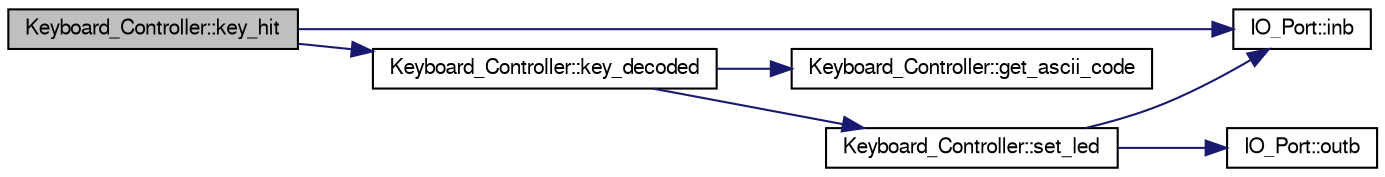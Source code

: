 digraph G
{
  bgcolor="transparent";
  edge [fontname="FreeSans",fontsize="10",labelfontname="FreeSans",labelfontsize="10"];
  node [fontname="FreeSans",fontsize="10",shape=record];
  rankdir=LR;
  Node1 [label="Keyboard_Controller::key_hit",height=0.2,width=0.4,color="black", fillcolor="grey75", style="filled" fontcolor="black"];
  Node1 -> Node2 [color="midnightblue",fontsize="10",style="solid",fontname="FreeSans"];
  Node2 [label="IO_Port::inb",height=0.2,width=0.4,color="black",URL="$classIO__Port.html#a77b7915e167487c31150a4c4b9a15496"];
  Node1 -> Node3 [color="midnightblue",fontsize="10",style="solid",fontname="FreeSans"];
  Node3 [label="Keyboard_Controller::key_decoded",height=0.2,width=0.4,color="black",URL="$classKeyboard__Controller.html#aa517065c0ed4059b477dfb481539b1b2"];
  Node3 -> Node4 [color="midnightblue",fontsize="10",style="solid",fontname="FreeSans"];
  Node4 [label="Keyboard_Controller::get_ascii_code",height=0.2,width=0.4,color="black",URL="$classKeyboard__Controller.html#ac2b33ffe1e2794c81249861aa792513a"];
  Node3 -> Node5 [color="midnightblue",fontsize="10",style="solid",fontname="FreeSans"];
  Node5 [label="Keyboard_Controller::set_led",height=0.2,width=0.4,color="black",URL="$classKeyboard__Controller.html#a6c899104be6bfebd7b73629af61106cd"];
  Node5 -> Node2 [color="midnightblue",fontsize="10",style="solid",fontname="FreeSans"];
  Node5 -> Node6 [color="midnightblue",fontsize="10",style="solid",fontname="FreeSans"];
  Node6 [label="IO_Port::outb",height=0.2,width=0.4,color="black",URL="$classIO__Port.html#a63edbd1cd64f3188c448e32408c2681c"];
}
